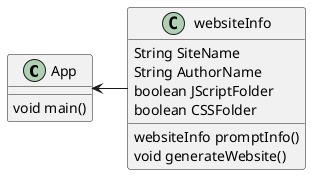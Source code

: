 @startuml
'https://plantuml.com/class-diagram

class App {
void main()
}

App <- websiteInfo

class websiteInfo {
String SiteName
String AuthorName
boolean JScriptFolder
boolean CSSFolder

websiteInfo promptInfo()
void generateWebsite()
}

@enduml